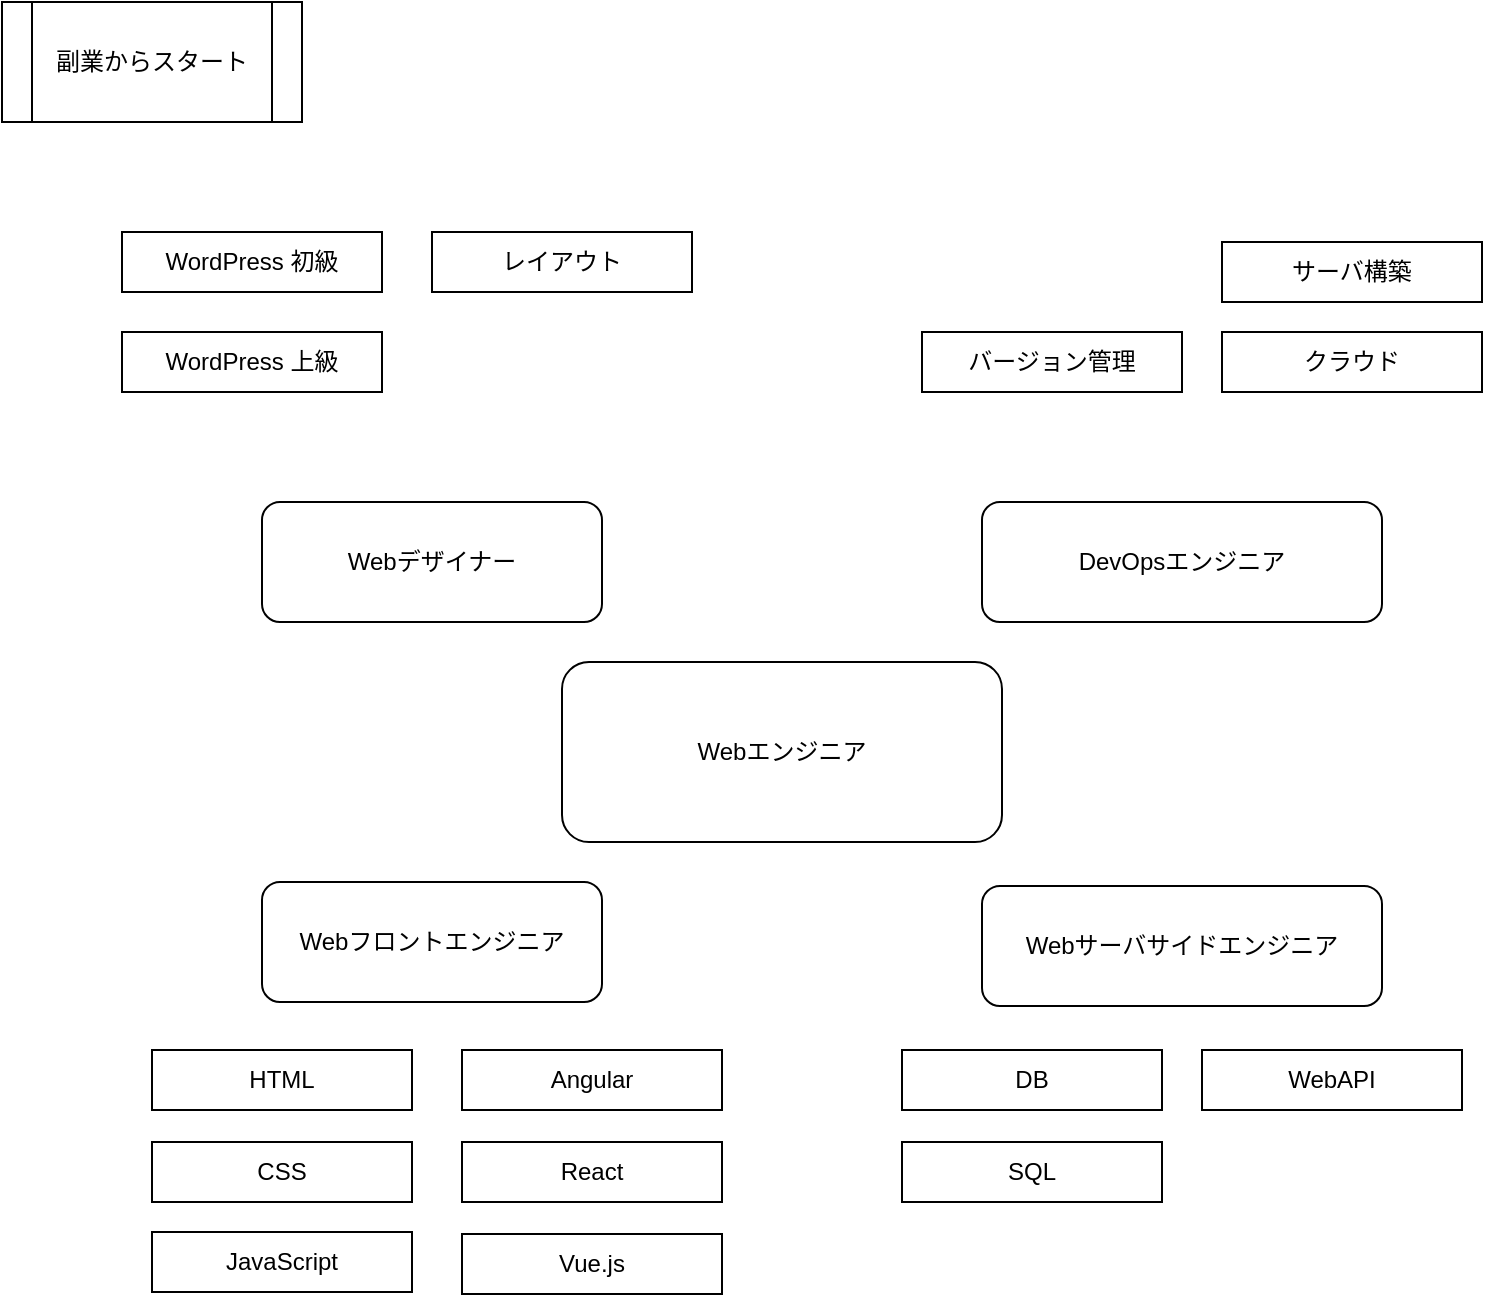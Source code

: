 <mxfile version="11.3.0" type="github" pages="1"><diagram id="ZhdRAIFWz7F65hQL_hnj" name="Page-1"><mxGraphModel dx="932" dy="547" grid="1" gridSize="10" guides="1" tooltips="1" connect="1" arrows="1" fold="1" page="1" pageScale="1" pageWidth="827" pageHeight="1169" math="0" shadow="0"><root><mxCell id="0"/><mxCell id="1" parent="0"/><mxCell id="qkOalDrgBiKrbi9PnU4z-2" value="副業からスタート" style="shape=process;whiteSpace=wrap;html=1;backgroundOutline=1;" parent="1" vertex="1"><mxGeometry x="50" y="30" width="150" height="60" as="geometry"/></mxCell><mxCell id="qkOalDrgBiKrbi9PnU4z-3" value="Webデザイナー" style="rounded=1;whiteSpace=wrap;html=1;" parent="1" vertex="1"><mxGeometry x="180" y="280" width="170" height="60" as="geometry"/></mxCell><mxCell id="ET1Zk5FJsK1bt_0yzdZu-7" value="&lt;span style=&quot;white-space: normal&quot;&gt;WordPress 初級&lt;/span&gt;" style="rounded=0;whiteSpace=wrap;html=1;" vertex="1" parent="1"><mxGeometry x="110" y="145" width="130" height="30" as="geometry"/></mxCell><mxCell id="ET1Zk5FJsK1bt_0yzdZu-8" value="&lt;span style=&quot;white-space: normal&quot;&gt;WordPress 上級&lt;/span&gt;" style="rounded=0;whiteSpace=wrap;html=1;" vertex="1" parent="1"><mxGeometry x="110" y="195" width="130" height="30" as="geometry"/></mxCell><mxCell id="ET1Zk5FJsK1bt_0yzdZu-9" value="Webフロントエンジニア" style="rounded=1;whiteSpace=wrap;html=1;" vertex="1" parent="1"><mxGeometry x="180" y="470" width="170" height="60" as="geometry"/></mxCell><mxCell id="ET1Zk5FJsK1bt_0yzdZu-11" value="Webエンジニア" style="rounded=1;whiteSpace=wrap;html=1;" vertex="1" parent="1"><mxGeometry x="330" y="360" width="220" height="90" as="geometry"/></mxCell><mxCell id="ET1Zk5FJsK1bt_0yzdZu-12" value="Webサーバサイドエンジニア" style="rounded=1;whiteSpace=wrap;html=1;" vertex="1" parent="1"><mxGeometry x="540" y="472" width="200" height="60" as="geometry"/></mxCell><mxCell id="ET1Zk5FJsK1bt_0yzdZu-14" value="HTML" style="rounded=0;whiteSpace=wrap;html=1;" vertex="1" parent="1"><mxGeometry x="125" y="554" width="130" height="30" as="geometry"/></mxCell><mxCell id="ET1Zk5FJsK1bt_0yzdZu-15" value="CSS" style="rounded=0;whiteSpace=wrap;html=1;" vertex="1" parent="1"><mxGeometry x="125" y="600" width="130" height="30" as="geometry"/></mxCell><mxCell id="ET1Zk5FJsK1bt_0yzdZu-17" value="JavaScript" style="rounded=0;whiteSpace=wrap;html=1;" vertex="1" parent="1"><mxGeometry x="125" y="645" width="130" height="30" as="geometry"/></mxCell><mxCell id="ET1Zk5FJsK1bt_0yzdZu-20" value="Angular" style="rounded=0;whiteSpace=wrap;html=1;" vertex="1" parent="1"><mxGeometry x="280" y="554" width="130" height="30" as="geometry"/></mxCell><mxCell id="ET1Zk5FJsK1bt_0yzdZu-21" value="React" style="rounded=0;whiteSpace=wrap;html=1;" vertex="1" parent="1"><mxGeometry x="280" y="600" width="130" height="30" as="geometry"/></mxCell><mxCell id="ET1Zk5FJsK1bt_0yzdZu-22" value="Vue.js" style="rounded=0;whiteSpace=wrap;html=1;" vertex="1" parent="1"><mxGeometry x="280" y="646" width="130" height="30" as="geometry"/></mxCell><mxCell id="ET1Zk5FJsK1bt_0yzdZu-23" value="DB" style="rounded=0;whiteSpace=wrap;html=1;" vertex="1" parent="1"><mxGeometry x="500" y="554" width="130" height="30" as="geometry"/></mxCell><mxCell id="ET1Zk5FJsK1bt_0yzdZu-27" value="SQL" style="rounded=0;whiteSpace=wrap;html=1;" vertex="1" parent="1"><mxGeometry x="500" y="600" width="130" height="30" as="geometry"/></mxCell><mxCell id="ET1Zk5FJsK1bt_0yzdZu-28" value="DevOpsエンジニア" style="rounded=1;whiteSpace=wrap;html=1;" vertex="1" parent="1"><mxGeometry x="540" y="280" width="200" height="60" as="geometry"/></mxCell><mxCell id="ET1Zk5FJsK1bt_0yzdZu-29" value="&lt;span style=&quot;white-space: normal&quot;&gt;レイアウト&lt;/span&gt;" style="rounded=0;whiteSpace=wrap;html=1;" vertex="1" parent="1"><mxGeometry x="265" y="145" width="130" height="30" as="geometry"/></mxCell><mxCell id="ET1Zk5FJsK1bt_0yzdZu-30" value="WebAPI" style="rounded=0;whiteSpace=wrap;html=1;" vertex="1" parent="1"><mxGeometry x="650" y="554" width="130" height="30" as="geometry"/></mxCell><mxCell id="ET1Zk5FJsK1bt_0yzdZu-31" value="サーバ構築" style="rounded=0;whiteSpace=wrap;html=1;" vertex="1" parent="1"><mxGeometry x="660" y="150" width="130" height="30" as="geometry"/></mxCell><mxCell id="ET1Zk5FJsK1bt_0yzdZu-32" value="バージョン管理" style="rounded=0;whiteSpace=wrap;html=1;" vertex="1" parent="1"><mxGeometry x="510" y="195" width="130" height="30" as="geometry"/></mxCell><mxCell id="ET1Zk5FJsK1bt_0yzdZu-34" value="クラウド" style="rounded=0;whiteSpace=wrap;html=1;" vertex="1" parent="1"><mxGeometry x="660" y="195" width="130" height="30" as="geometry"/></mxCell></root></mxGraphModel></diagram></mxfile>